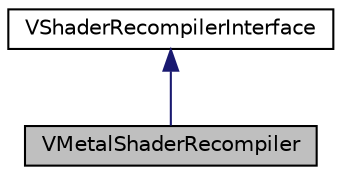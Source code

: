 digraph "VMetalShaderRecompiler"
{
  edge [fontname="Helvetica",fontsize="10",labelfontname="Helvetica",labelfontsize="10"];
  node [fontname="Helvetica",fontsize="10",shape=record];
  Node1 [label="VMetalShaderRecompiler",height=0.2,width=0.4,color="black", fillcolor="grey75", style="filled", fontcolor="black"];
  Node2 -> Node1 [dir="back",color="midnightblue",fontsize="10",style="solid",fontname="Helvetica"];
  Node2 [label="VShaderRecompilerInterface",height=0.2,width=0.4,color="black", fillcolor="white", style="filled",URL="$class_v_shader_recompiler_interface.html"];
}
